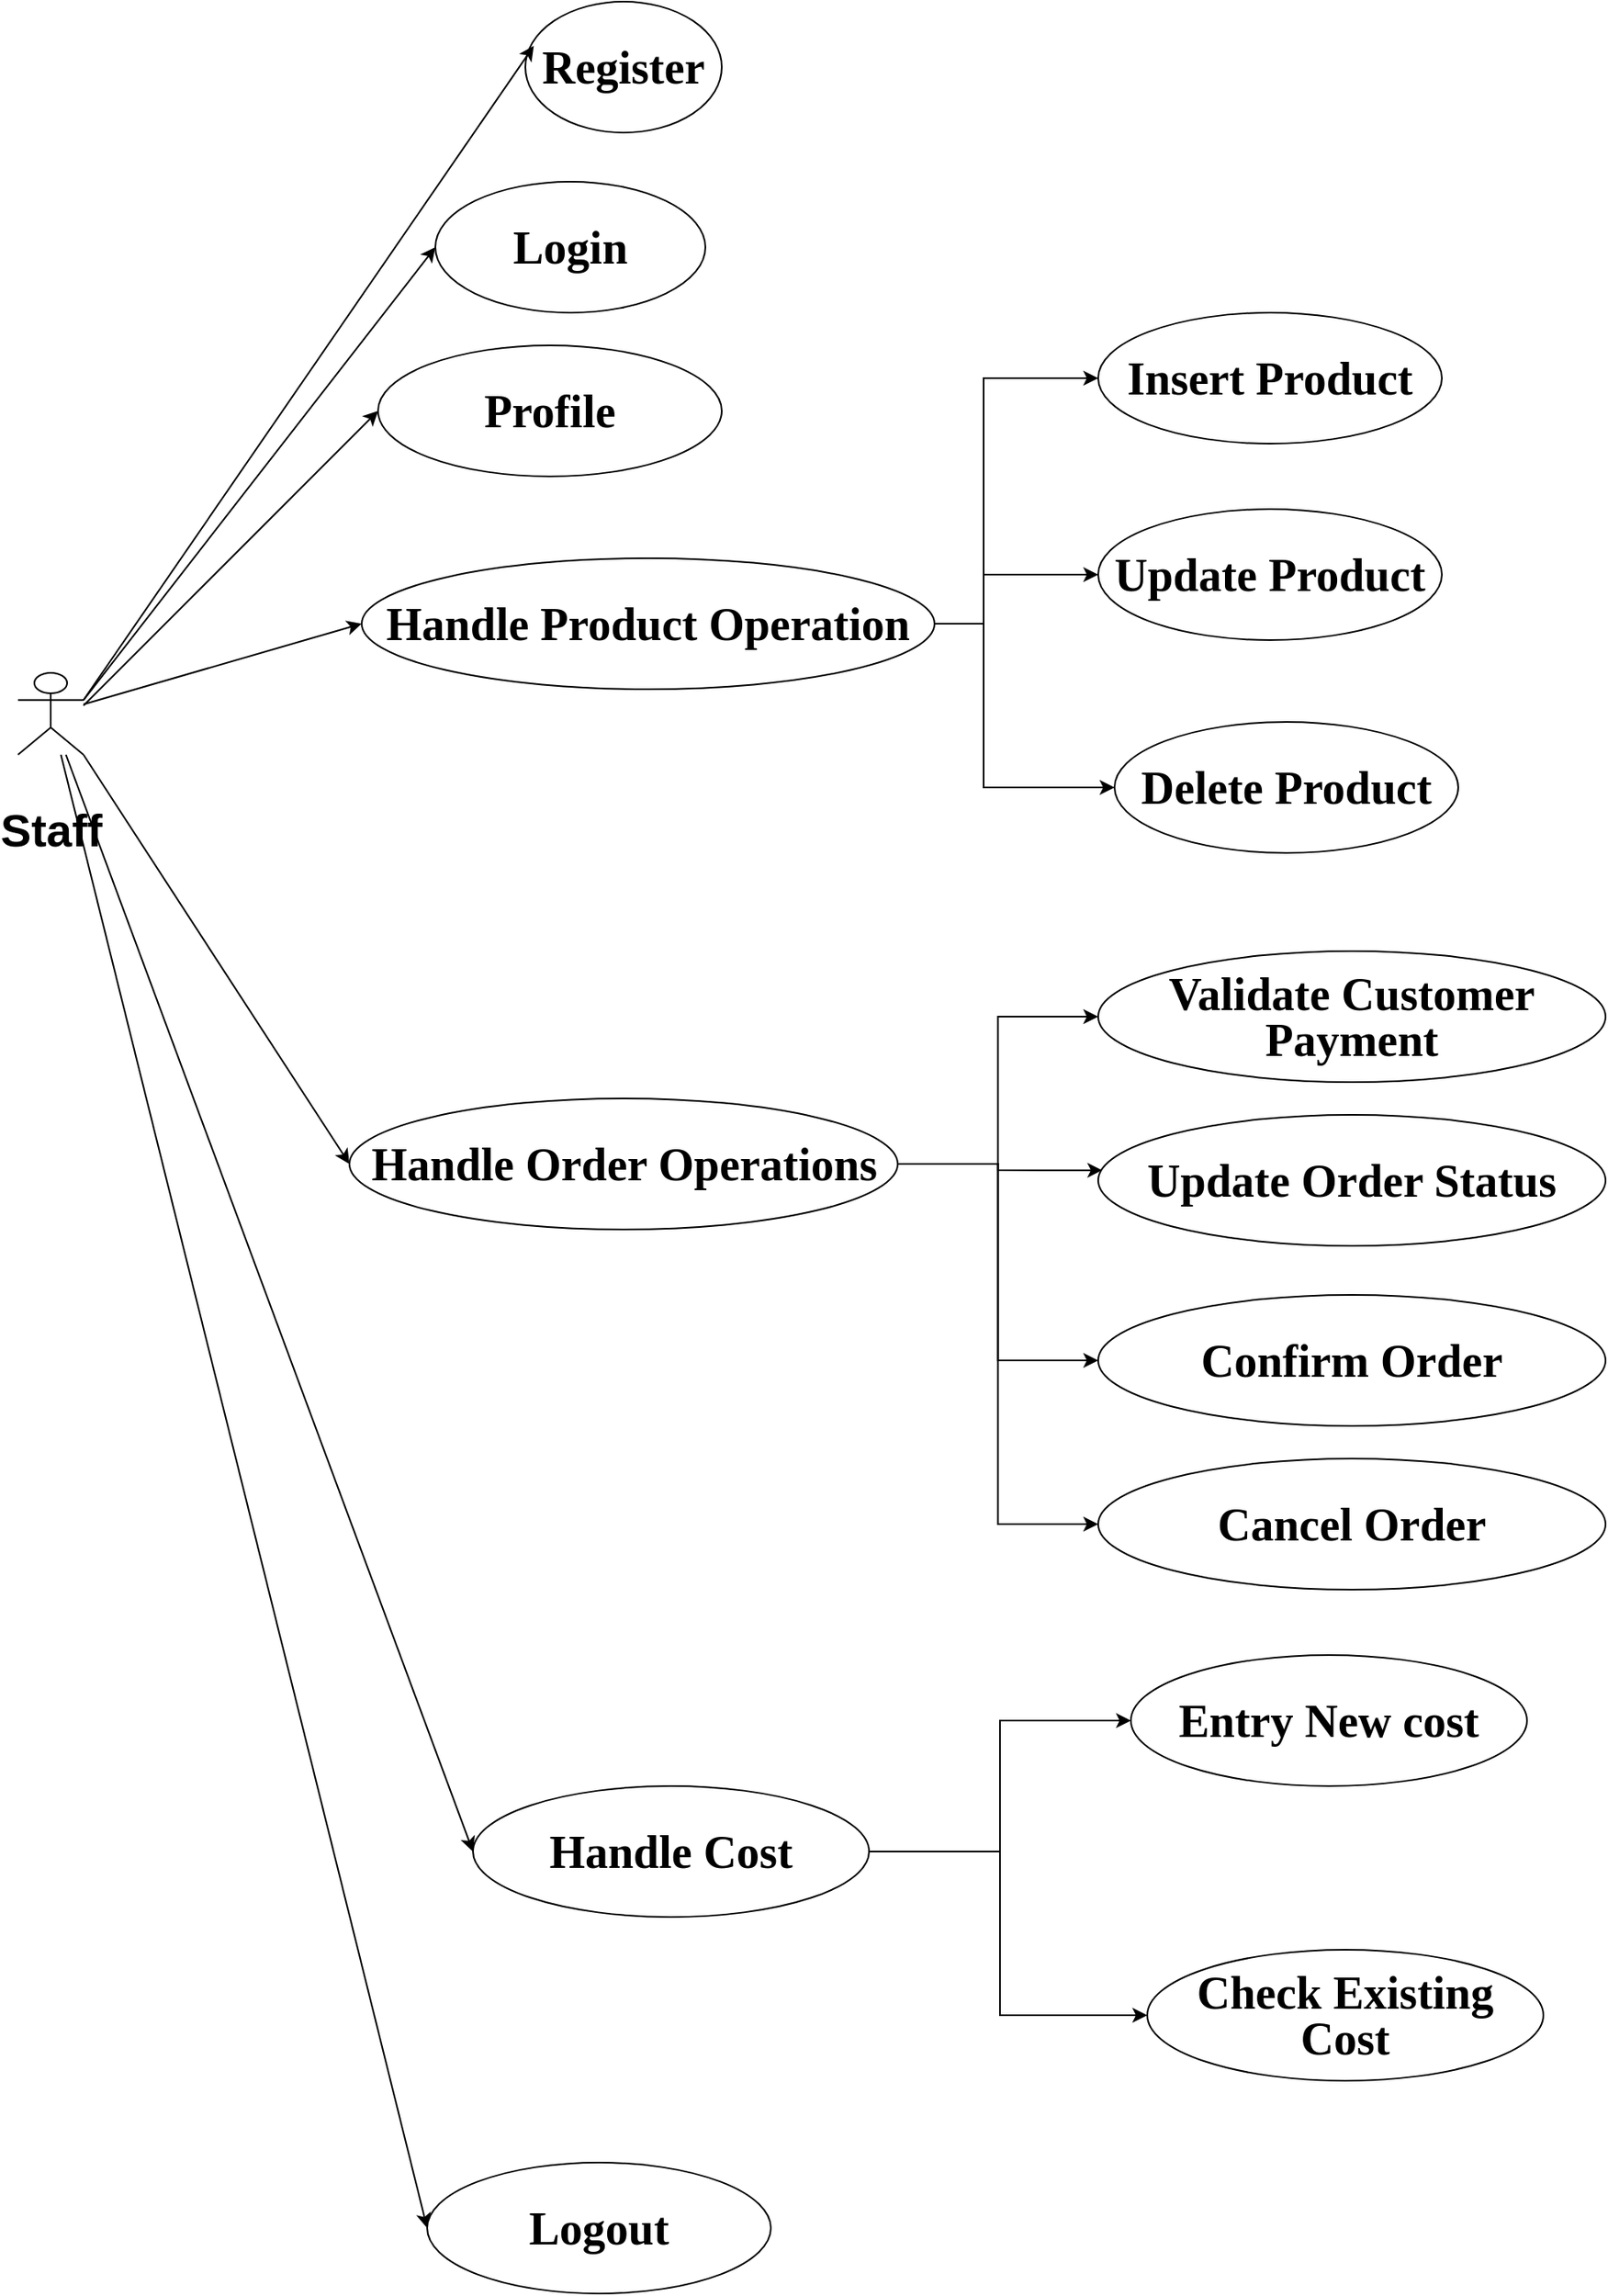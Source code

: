 <mxfile version="21.6.2" type="github">
  <diagram name="Page-1" id="D2lG6daBNiWNxPSUN6ID">
    <mxGraphModel dx="1900" dy="515" grid="1" gridSize="10" guides="1" tooltips="1" connect="1" arrows="1" fold="1" page="1" pageScale="1" pageWidth="850" pageHeight="1100" math="0" shadow="0">
      <root>
        <mxCell id="0" />
        <mxCell id="1" parent="0" />
        <mxCell id="hhD1XU6kBueleWmRWSE0-15" style="rounded=0;orthogonalLoop=1;jettySize=auto;html=1;entryX=0;entryY=0.5;entryDx=0;entryDy=0;exitX=1;exitY=0.333;exitDx=0;exitDy=0;exitPerimeter=0;fontSize=28;fontStyle=1" edge="1" parent="1" source="hhD1XU6kBueleWmRWSE0-1" target="hhD1XU6kBueleWmRWSE0-3">
          <mxGeometry relative="1" as="geometry" />
        </mxCell>
        <mxCell id="hhD1XU6kBueleWmRWSE0-16" style="rounded=0;orthogonalLoop=1;jettySize=auto;html=1;entryX=0;entryY=0.5;entryDx=0;entryDy=0;fontSize=28;fontStyle=1" edge="1" parent="1" target="hhD1XU6kBueleWmRWSE0-4">
          <mxGeometry relative="1" as="geometry">
            <mxPoint x="20" y="480" as="sourcePoint" />
          </mxGeometry>
        </mxCell>
        <mxCell id="hhD1XU6kBueleWmRWSE0-18" style="rounded=0;orthogonalLoop=1;jettySize=auto;html=1;exitX=1;exitY=1;exitDx=0;exitDy=0;exitPerimeter=0;entryX=0;entryY=0.5;entryDx=0;entryDy=0;fontSize=28;fontStyle=1" edge="1" parent="1" source="hhD1XU6kBueleWmRWSE0-1" target="hhD1XU6kBueleWmRWSE0-5">
          <mxGeometry relative="1" as="geometry" />
        </mxCell>
        <mxCell id="hhD1XU6kBueleWmRWSE0-36" style="rounded=0;orthogonalLoop=1;jettySize=auto;html=1;entryX=0;entryY=0.5;entryDx=0;entryDy=0;fontSize=28;fontStyle=1" edge="1" parent="1" source="hhD1XU6kBueleWmRWSE0-1" target="hhD1XU6kBueleWmRWSE0-12">
          <mxGeometry relative="1" as="geometry" />
        </mxCell>
        <mxCell id="hhD1XU6kBueleWmRWSE0-47" style="rounded=0;orthogonalLoop=1;jettySize=auto;html=1;entryX=0;entryY=0.5;entryDx=0;entryDy=0;fontSize=28;fontStyle=1" edge="1" parent="1" source="hhD1XU6kBueleWmRWSE0-1" target="hhD1XU6kBueleWmRWSE0-40">
          <mxGeometry relative="1" as="geometry" />
        </mxCell>
        <mxCell id="hhD1XU6kBueleWmRWSE0-62" style="rounded=0;orthogonalLoop=1;jettySize=auto;html=1;entryX=0;entryY=0.5;entryDx=0;entryDy=0;fontSize=28;fontStyle=1" edge="1" parent="1" source="hhD1XU6kBueleWmRWSE0-1" target="hhD1XU6kBueleWmRWSE0-50">
          <mxGeometry relative="1" as="geometry" />
        </mxCell>
        <mxCell id="hhD1XU6kBueleWmRWSE0-1" value="&lt;h2 style=&quot;font-size: 28px;&quot;&gt;Staff&lt;/h2&gt;" style="shape=umlActor;verticalLabelPosition=bottom;verticalAlign=top;html=1;outlineConnect=0;fontSize=28;fontStyle=1" vertex="1" parent="1">
          <mxGeometry x="-20" y="460" width="40" height="50" as="geometry" />
        </mxCell>
        <mxCell id="hhD1XU6kBueleWmRWSE0-2" value="&lt;h1 style=&quot;line-height: 100%; font-size: 28px;&quot;&gt;&lt;font face=&quot;Times New Roman&quot; style=&quot;font-size: 28px;&quot;&gt;Register&lt;/font&gt;&lt;/h1&gt;" style="ellipse;whiteSpace=wrap;html=1;fontSize=28;fontStyle=1" vertex="1" parent="1">
          <mxGeometry x="290" y="50" width="120" height="80" as="geometry" />
        </mxCell>
        <mxCell id="hhD1XU6kBueleWmRWSE0-3" value="&lt;h1 style=&quot;line-height: 100%; font-size: 28px;&quot;&gt;&lt;font face=&quot;Times New Roman&quot; style=&quot;font-size: 28px;&quot;&gt;Login&lt;/font&gt;&lt;/h1&gt;" style="ellipse;whiteSpace=wrap;html=1;fontSize=28;fontStyle=1" vertex="1" parent="1">
          <mxGeometry x="235" y="160" width="165" height="80" as="geometry" />
        </mxCell>
        <mxCell id="hhD1XU6kBueleWmRWSE0-4" value="&lt;h1 style=&quot;line-height: 100%; font-size: 28px;&quot;&gt;&lt;font face=&quot;Times New Roman&quot; style=&quot;font-size: 28px;&quot;&gt;Profile&lt;/font&gt;&lt;/h1&gt;" style="ellipse;whiteSpace=wrap;html=1;fontSize=28;fontStyle=1" vertex="1" parent="1">
          <mxGeometry x="200" y="260" width="210" height="80" as="geometry" />
        </mxCell>
        <mxCell id="hhD1XU6kBueleWmRWSE0-56" style="edgeStyle=orthogonalEdgeStyle;rounded=0;orthogonalLoop=1;jettySize=auto;html=1;entryX=0;entryY=0.5;entryDx=0;entryDy=0;fontSize=28;fontStyle=1" edge="1" parent="1" source="hhD1XU6kBueleWmRWSE0-5" target="hhD1XU6kBueleWmRWSE0-39">
          <mxGeometry relative="1" as="geometry" />
        </mxCell>
        <mxCell id="hhD1XU6kBueleWmRWSE0-57" style="edgeStyle=orthogonalEdgeStyle;rounded=0;orthogonalLoop=1;jettySize=auto;html=1;entryX=0.008;entryY=0.423;entryDx=0;entryDy=0;entryPerimeter=0;fontSize=28;fontStyle=1" edge="1" parent="1" source="hhD1XU6kBueleWmRWSE0-5" target="hhD1XU6kBueleWmRWSE0-41">
          <mxGeometry relative="1" as="geometry" />
        </mxCell>
        <mxCell id="hhD1XU6kBueleWmRWSE0-58" style="edgeStyle=orthogonalEdgeStyle;rounded=0;orthogonalLoop=1;jettySize=auto;html=1;entryX=0;entryY=0.5;entryDx=0;entryDy=0;fontSize=28;fontStyle=1" edge="1" parent="1" source="hhD1XU6kBueleWmRWSE0-5" target="hhD1XU6kBueleWmRWSE0-48">
          <mxGeometry relative="1" as="geometry" />
        </mxCell>
        <mxCell id="hhD1XU6kBueleWmRWSE0-59" style="edgeStyle=orthogonalEdgeStyle;rounded=0;orthogonalLoop=1;jettySize=auto;html=1;entryX=0;entryY=0.5;entryDx=0;entryDy=0;fontSize=28;fontStyle=1" edge="1" parent="1" source="hhD1XU6kBueleWmRWSE0-5" target="hhD1XU6kBueleWmRWSE0-49">
          <mxGeometry relative="1" as="geometry" />
        </mxCell>
        <mxCell id="hhD1XU6kBueleWmRWSE0-5" value="&lt;h1 style=&quot;line-height: 100%; font-size: 28px;&quot;&gt;&lt;font face=&quot;Times New Roman&quot; style=&quot;font-size: 28px;&quot;&gt;Handle Order Operations&lt;/font&gt;&lt;/h1&gt;" style="ellipse;whiteSpace=wrap;html=1;fontSize=28;fontStyle=1" vertex="1" parent="1">
          <mxGeometry x="182.5" y="720" width="335" height="80" as="geometry" />
        </mxCell>
        <mxCell id="hhD1XU6kBueleWmRWSE0-6" value="&lt;h1 style=&quot;line-height: 100%; font-size: 28px;&quot;&gt;&lt;font face=&quot;Times New Roman&quot; style=&quot;font-size: 28px;&quot;&gt;Insert Product&lt;/font&gt;&lt;/h1&gt;" style="ellipse;whiteSpace=wrap;html=1;fontSize=28;fontStyle=1" vertex="1" parent="1">
          <mxGeometry x="640" y="240" width="210" height="80" as="geometry" />
        </mxCell>
        <mxCell id="hhD1XU6kBueleWmRWSE0-12" value="&lt;h1 style=&quot;line-height: 100%; font-size: 28px;&quot;&gt;&lt;font face=&quot;Times New Roman&quot; style=&quot;font-size: 28px;&quot;&gt;Logout&lt;/font&gt;&lt;/h1&gt;" style="ellipse;whiteSpace=wrap;html=1;fontSize=28;fontStyle=1" vertex="1" parent="1">
          <mxGeometry x="230" y="1370" width="210" height="80" as="geometry" />
        </mxCell>
        <mxCell id="hhD1XU6kBueleWmRWSE0-23" value="" style="endArrow=classic;html=1;rounded=0;exitX=1;exitY=0.333;exitDx=0;exitDy=0;exitPerimeter=0;entryX=0.043;entryY=0.338;entryDx=0;entryDy=0;entryPerimeter=0;fontSize=28;fontStyle=1" edge="1" parent="1" source="hhD1XU6kBueleWmRWSE0-1" target="hhD1XU6kBueleWmRWSE0-2">
          <mxGeometry width="50" height="50" relative="1" as="geometry">
            <mxPoint x="400" y="230" as="sourcePoint" />
            <mxPoint x="450" y="180" as="targetPoint" />
            <Array as="points" />
          </mxGeometry>
        </mxCell>
        <mxCell id="hhD1XU6kBueleWmRWSE0-37" value="&lt;h1 style=&quot;line-height: 100%; font-size: 28px;&quot;&gt;&lt;font face=&quot;Times New Roman&quot; style=&quot;font-size: 28px;&quot;&gt;Delete Product&lt;/font&gt;&lt;/h1&gt;" style="ellipse;whiteSpace=wrap;html=1;fontSize=28;fontStyle=1" vertex="1" parent="1">
          <mxGeometry x="650" y="490" width="210" height="80" as="geometry" />
        </mxCell>
        <mxCell id="hhD1XU6kBueleWmRWSE0-38" value="&lt;h1 style=&quot;line-height: 100%; font-size: 28px;&quot;&gt;&lt;font face=&quot;Times New Roman&quot; style=&quot;font-size: 28px;&quot;&gt;Update Product&lt;/font&gt;&lt;/h1&gt;" style="ellipse;whiteSpace=wrap;html=1;fontSize=28;fontStyle=1" vertex="1" parent="1">
          <mxGeometry x="640" y="360" width="210" height="80" as="geometry" />
        </mxCell>
        <mxCell id="hhD1XU6kBueleWmRWSE0-39" value="&lt;h1 style=&quot;line-height: 100%; font-size: 28px;&quot;&gt;&lt;font face=&quot;Times New Roman&quot; style=&quot;font-size: 28px;&quot;&gt;Validate Customer Payment&lt;/font&gt;&lt;/h1&gt;" style="ellipse;whiteSpace=wrap;html=1;fontSize=28;fontStyle=1" vertex="1" parent="1">
          <mxGeometry x="640" y="630" width="310" height="80" as="geometry" />
        </mxCell>
        <mxCell id="hhD1XU6kBueleWmRWSE0-53" style="edgeStyle=orthogonalEdgeStyle;rounded=0;orthogonalLoop=1;jettySize=auto;html=1;entryX=0;entryY=0.5;entryDx=0;entryDy=0;fontSize=28;fontStyle=1" edge="1" parent="1" source="hhD1XU6kBueleWmRWSE0-40" target="hhD1XU6kBueleWmRWSE0-6">
          <mxGeometry relative="1" as="geometry">
            <Array as="points">
              <mxPoint x="570" y="430" />
              <mxPoint x="570" y="280" />
            </Array>
          </mxGeometry>
        </mxCell>
        <mxCell id="hhD1XU6kBueleWmRWSE0-54" style="edgeStyle=orthogonalEdgeStyle;rounded=0;orthogonalLoop=1;jettySize=auto;html=1;entryX=0;entryY=0.5;entryDx=0;entryDy=0;fontSize=28;fontStyle=1" edge="1" parent="1" source="hhD1XU6kBueleWmRWSE0-40" target="hhD1XU6kBueleWmRWSE0-38">
          <mxGeometry relative="1" as="geometry">
            <Array as="points">
              <mxPoint x="570" y="430" />
              <mxPoint x="570" y="400" />
            </Array>
          </mxGeometry>
        </mxCell>
        <mxCell id="hhD1XU6kBueleWmRWSE0-55" style="edgeStyle=orthogonalEdgeStyle;rounded=0;orthogonalLoop=1;jettySize=auto;html=1;entryX=0;entryY=0.5;entryDx=0;entryDy=0;fontSize=28;fontStyle=1" edge="1" parent="1" source="hhD1XU6kBueleWmRWSE0-40" target="hhD1XU6kBueleWmRWSE0-37">
          <mxGeometry relative="1" as="geometry">
            <Array as="points">
              <mxPoint x="570" y="430" />
              <mxPoint x="570" y="530" />
            </Array>
          </mxGeometry>
        </mxCell>
        <mxCell id="hhD1XU6kBueleWmRWSE0-40" value="&lt;h1 style=&quot;line-height: 100%; font-size: 28px;&quot;&gt;&lt;font face=&quot;Times New Roman&quot; style=&quot;font-size: 28px;&quot;&gt;Handle Product Operation&lt;/font&gt;&lt;/h1&gt;" style="ellipse;whiteSpace=wrap;html=1;fontSize=28;fontStyle=1" vertex="1" parent="1">
          <mxGeometry x="190" y="390" width="350" height="80" as="geometry" />
        </mxCell>
        <mxCell id="hhD1XU6kBueleWmRWSE0-41" value="&lt;h1 style=&quot;line-height: 100%; font-size: 28px;&quot;&gt;&lt;font face=&quot;Times New Roman&quot; style=&quot;font-size: 28px;&quot;&gt;Update Order Status&lt;/font&gt;&lt;/h1&gt;" style="ellipse;whiteSpace=wrap;html=1;fontSize=28;fontStyle=1" vertex="1" parent="1">
          <mxGeometry x="640" y="730" width="310" height="80" as="geometry" />
        </mxCell>
        <mxCell id="hhD1XU6kBueleWmRWSE0-48" value="&lt;h1 style=&quot;line-height: 100%; font-size: 28px;&quot;&gt;&lt;font face=&quot;Times New Roman&quot; style=&quot;font-size: 28px;&quot;&gt;Confirm Order&lt;/font&gt;&lt;/h1&gt;" style="ellipse;whiteSpace=wrap;html=1;fontSize=28;fontStyle=1" vertex="1" parent="1">
          <mxGeometry x="640" y="840" width="310" height="80" as="geometry" />
        </mxCell>
        <mxCell id="hhD1XU6kBueleWmRWSE0-49" value="&lt;h1 style=&quot;line-height: 100%; font-size: 28px;&quot;&gt;&lt;font face=&quot;Times New Roman&quot; style=&quot;font-size: 28px;&quot;&gt;Cancel Order&lt;/font&gt;&lt;/h1&gt;" style="ellipse;whiteSpace=wrap;html=1;fontSize=28;fontStyle=1" vertex="1" parent="1">
          <mxGeometry x="640" y="940" width="310" height="80" as="geometry" />
        </mxCell>
        <mxCell id="hhD1XU6kBueleWmRWSE0-60" style="edgeStyle=orthogonalEdgeStyle;rounded=0;orthogonalLoop=1;jettySize=auto;html=1;entryX=0;entryY=0.5;entryDx=0;entryDy=0;fontSize=28;fontStyle=1" edge="1" parent="1" source="hhD1XU6kBueleWmRWSE0-50" target="hhD1XU6kBueleWmRWSE0-52">
          <mxGeometry relative="1" as="geometry" />
        </mxCell>
        <mxCell id="hhD1XU6kBueleWmRWSE0-61" style="edgeStyle=orthogonalEdgeStyle;rounded=0;orthogonalLoop=1;jettySize=auto;html=1;entryX=0;entryY=0.5;entryDx=0;entryDy=0;fontSize=28;fontStyle=1" edge="1" parent="1" source="hhD1XU6kBueleWmRWSE0-50" target="hhD1XU6kBueleWmRWSE0-51">
          <mxGeometry relative="1" as="geometry">
            <Array as="points">
              <mxPoint x="580" y="1180" />
              <mxPoint x="580" y="1280" />
            </Array>
          </mxGeometry>
        </mxCell>
        <mxCell id="hhD1XU6kBueleWmRWSE0-50" value="&lt;h1 style=&quot;line-height: 100%; font-size: 28px;&quot;&gt;&lt;font face=&quot;Times New Roman&quot; style=&quot;font-size: 28px;&quot;&gt;Handle Cost&lt;/font&gt;&lt;/h1&gt;" style="ellipse;whiteSpace=wrap;html=1;fontSize=28;fontStyle=1" vertex="1" parent="1">
          <mxGeometry x="258" y="1140" width="242" height="80" as="geometry" />
        </mxCell>
        <mxCell id="hhD1XU6kBueleWmRWSE0-51" value="&lt;h1 style=&quot;line-height: 100%; font-size: 28px;&quot;&gt;&lt;font face=&quot;Times New Roman&quot; style=&quot;font-size: 28px;&quot;&gt;Check Existing Cost&lt;/font&gt;&lt;/h1&gt;" style="ellipse;whiteSpace=wrap;html=1;fontSize=28;fontStyle=1" vertex="1" parent="1">
          <mxGeometry x="670" y="1240" width="242" height="80" as="geometry" />
        </mxCell>
        <mxCell id="hhD1XU6kBueleWmRWSE0-52" value="&lt;h1 style=&quot;line-height: 100%; font-size: 28px;&quot;&gt;&lt;font face=&quot;Times New Roman&quot; style=&quot;font-size: 28px;&quot;&gt;Entry New cost&lt;/font&gt;&lt;/h1&gt;" style="ellipse;whiteSpace=wrap;html=1;fontSize=28;fontStyle=1" vertex="1" parent="1">
          <mxGeometry x="660" y="1060" width="242" height="80" as="geometry" />
        </mxCell>
      </root>
    </mxGraphModel>
  </diagram>
</mxfile>
